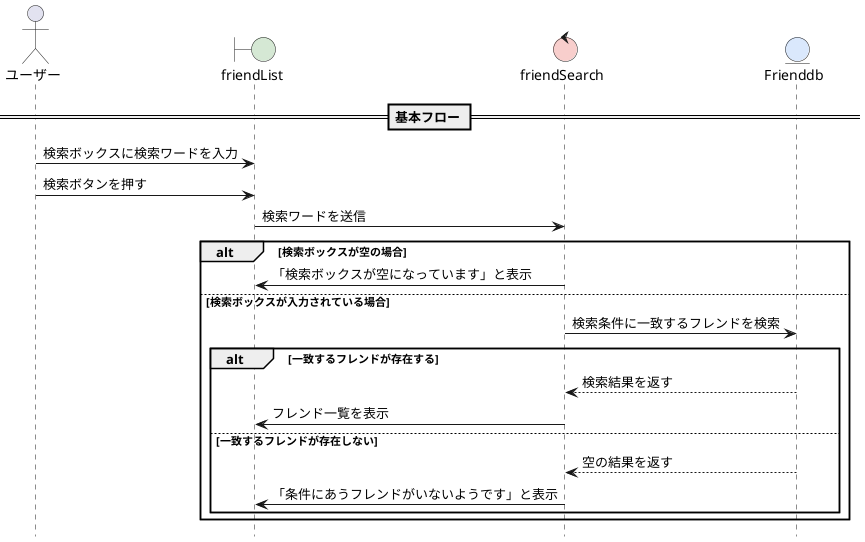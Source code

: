 @startuml
hide footbox
skinparam boundaryBackgroundColor #D5E8D4
skinparam controlBackgroundColor  #F8CECC
skinparam entityBackgroundColor   #DAE8FC

actor ユーザー
boundary "friendList" as fl
control "friendSearch" as fs
entity "Frienddb" as db

== 基本フロー ==
ユーザー -> fl: 検索ボックスに検索ワードを入力
ユーザー -> fl: 検索ボタンを押す
fl -> fs: 検索ワードを送信

alt 検索ボックスが空の場合
    fs -> fl: 「検索ボックスが空になっています」と表示
else 検索ボックスが入力されている場合
    fs -> db: 検索条件に一致するフレンドを検索
    alt 一致するフレンドが存在する
        db --> fs: 検索結果を返す
        fs -> fl: フレンド一覧を表示
    else 一致するフレンドが存在しない
        db --> fs: 空の結果を返す
        fs -> fl: 「条件にあうフレンドがいないようです」と表示
    end
end

@enduml